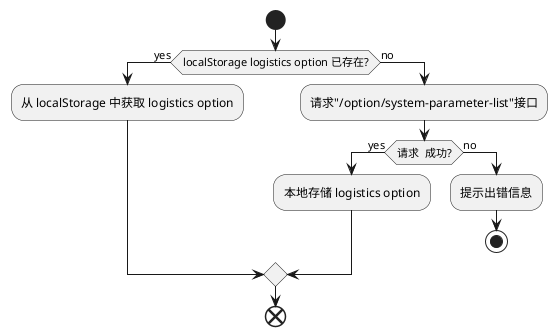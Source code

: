 @startuml

start
if(localStorage logistics option 已存在?) then (yes)
  :从 localStorage 中获取 logistics option;
else (no)
  :请求"/option/system-parameter-list"接口;
  if(请求  成功?) then (yes) 
    :本地存储 logistics option;
  else (no)
    :提示出错信息;
    stop
  endif
endif
end 

@enduml